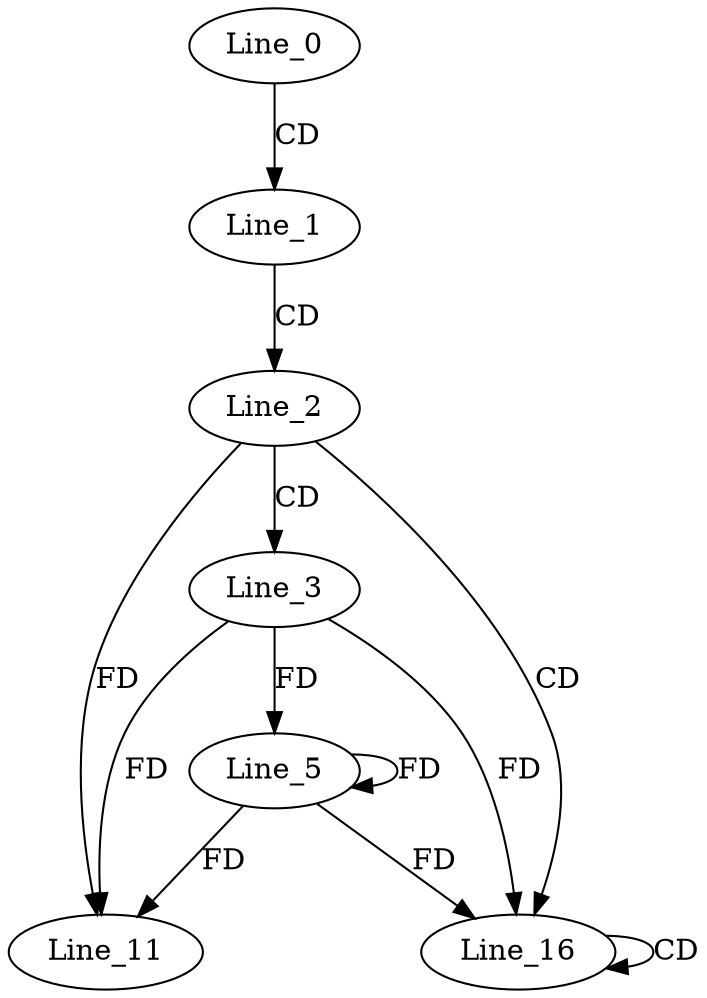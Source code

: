 digraph G {
  Line_0;
  Line_1;
  Line_2;
  Line_3;
  Line_5;
  Line_5;
  Line_11;
  Line_11;
  Line_16;
  Line_16;
  Line_16;
  Line_0 -> Line_1 [ label="CD" ];
  Line_1 -> Line_2 [ label="CD" ];
  Line_2 -> Line_3 [ label="CD" ];
  Line_3 -> Line_5 [ label="FD" ];
  Line_5 -> Line_5 [ label="FD" ];
  Line_3 -> Line_11 [ label="FD" ];
  Line_5 -> Line_11 [ label="FD" ];
  Line_2 -> Line_11 [ label="FD" ];
  Line_2 -> Line_16 [ label="CD" ];
  Line_16 -> Line_16 [ label="CD" ];
  Line_3 -> Line_16 [ label="FD" ];
  Line_5 -> Line_16 [ label="FD" ];
}
